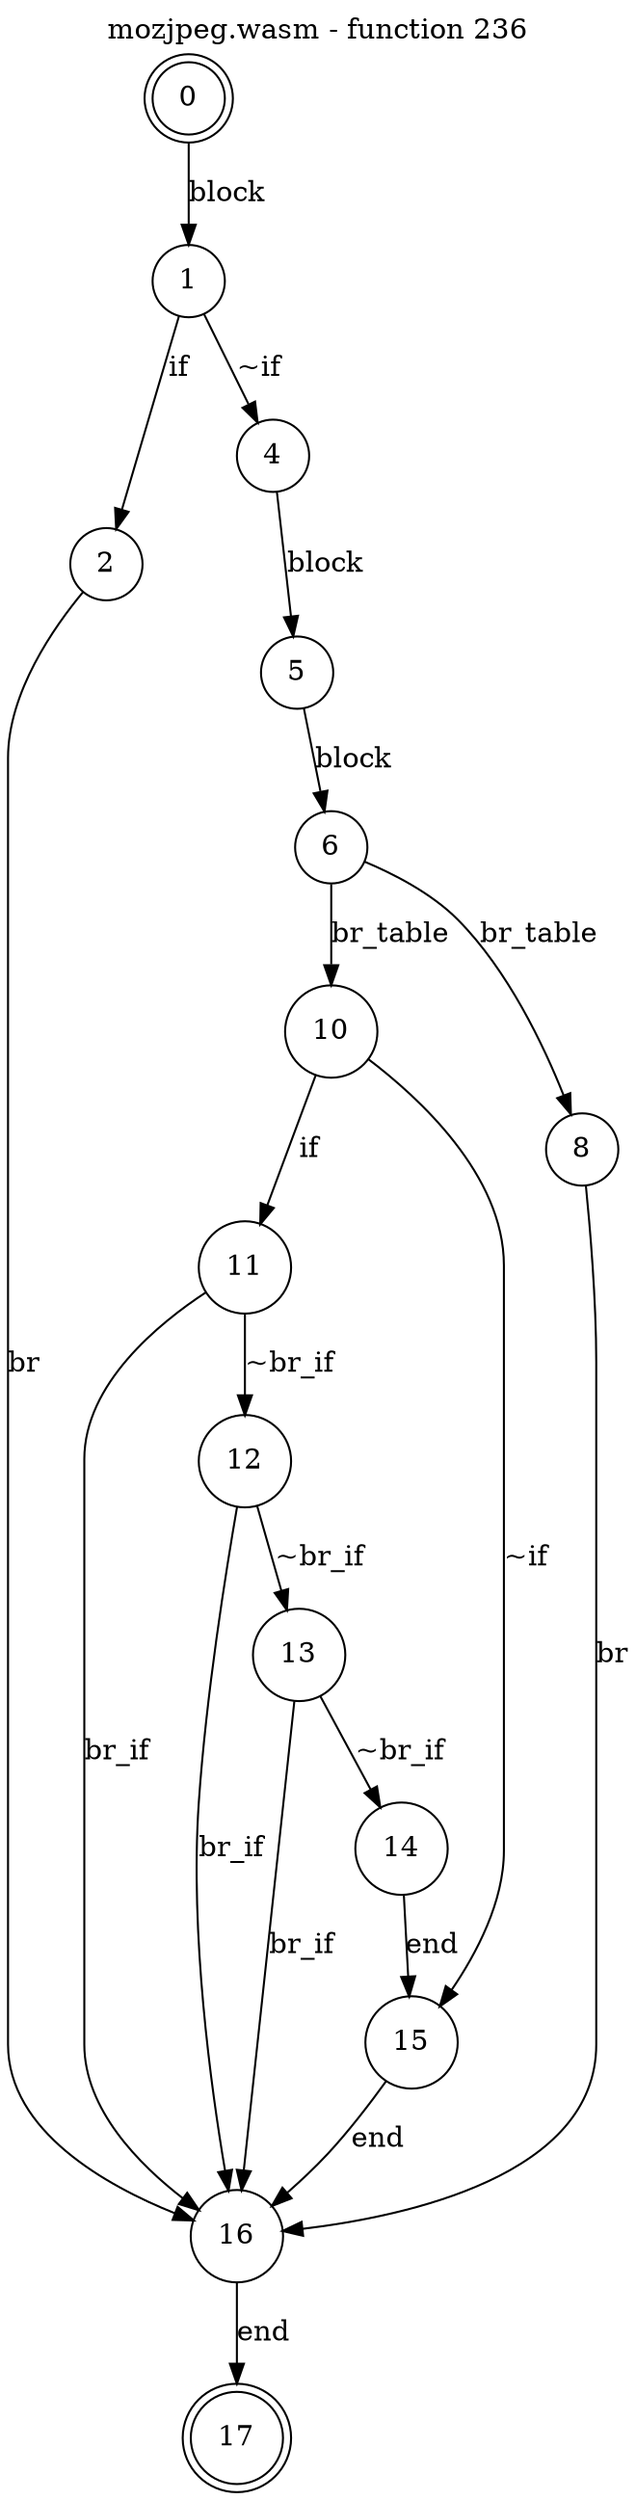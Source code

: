 digraph finite_state_machine {
    label = "mozjpeg.wasm - function 236"
    labelloc =  t
    labelfontsize = 16
    labelfontcolor = black
    labelfontname = "Helvetica"
    node [shape = doublecircle]; 0 17;
    node [shape = circle];
    0 -> 1[label="block"];
    1 -> 2[label="if"];
    1 -> 4[label="~if"];
    2 -> 16[label="br"];
    4 -> 5[label="block"];
    5 -> 6[label="block"];
    6 -> 10[label="br_table"];
    6 -> 8[label="br_table"];
    8 -> 16[label="br"];
    10 -> 11[label="if"];
    10 -> 15[label="~if"];
    11 -> 12[label="~br_if"];
    11 -> 16[label="br_if"];
    12 -> 13[label="~br_if"];
    12 -> 16[label="br_if"];
    13 -> 14[label="~br_if"];
    13 -> 16[label="br_if"];
    14 -> 15[label="end"];
    15 -> 16[label="end"];
    16 -> 17[label="end"];
}
